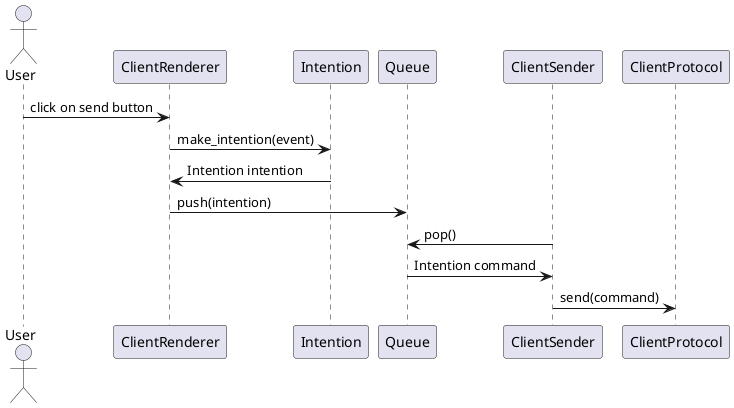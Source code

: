 @startuml
actor User
User -> ClientRenderer: click on send button
ClientRenderer -> Intention: make_intention(event)
Intention -> ClientRenderer: Intention intention
ClientRenderer -> Queue: push(intention)
ClientSender -> Queue: pop()
Queue -> ClientSender: Intention command
ClientSender -> ClientProtocol: send(command)
@enduml